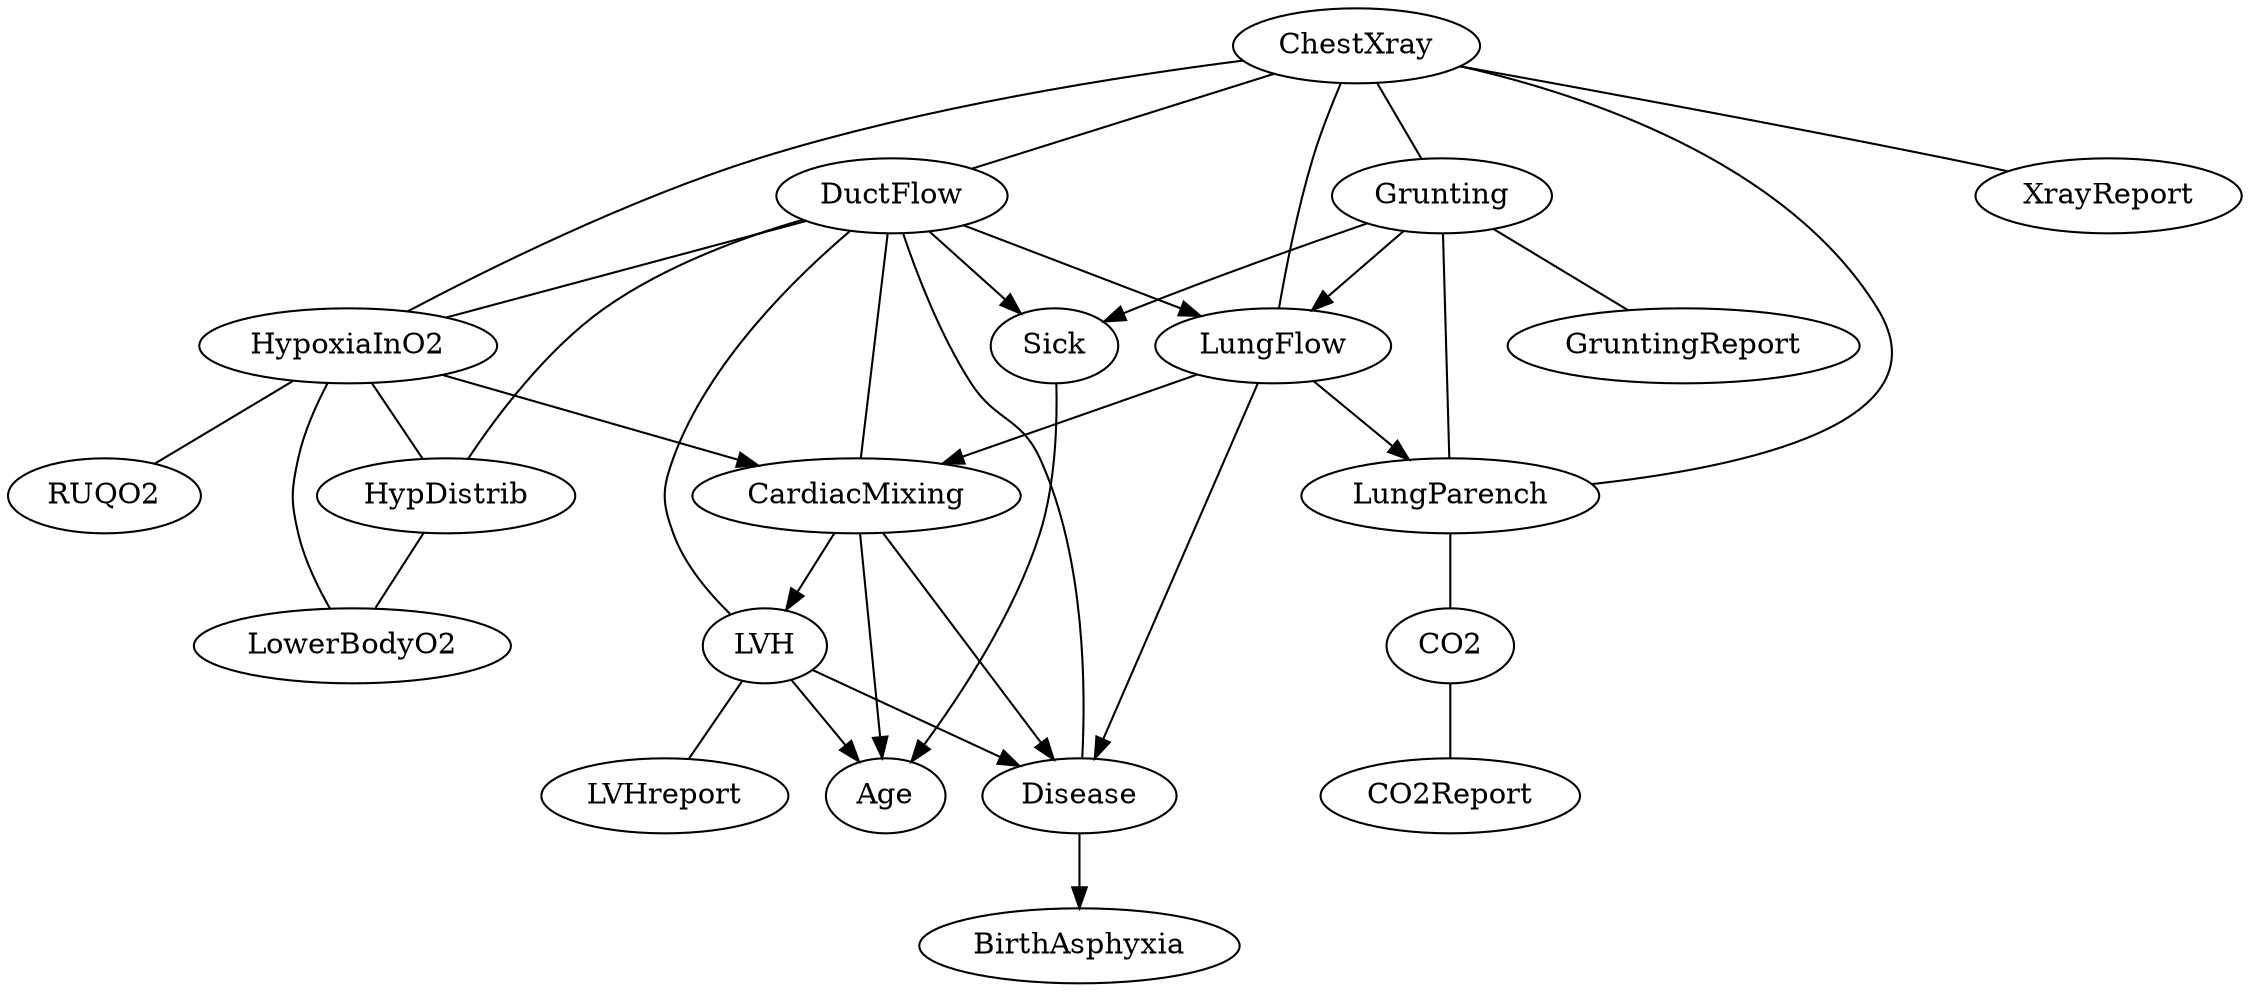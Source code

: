 digraph G {
    "DuctFlow" -> "LungFlow";
    "LungFlow" -> "CardiacMixing";
    "HypoxiaInO2" -> "CardiacMixing";
    "DuctFlow" -> "Sick";
    "Sick" -> "Age";
    "Grunting" -> "LungFlow";
    "LungFlow" -> "LungParench";
    "Disease" -> "BirthAsphyxia";
    "LungFlow" -> "Disease";
    "LVH" -> "Age";
    "CardiacMixing" -> "Disease";
    "CardiacMixing" -> "LVH";
    "LVH" -> "Disease";
    "Grunting" -> "Sick";
    "CardiacMixing" -> "Age";
    "DuctFlow" -> "CardiacMixing" [dir = none];
    "HypoxiaInO2" -> "HypDistrib" [dir = none];
    "CO2" -> "CO2Report" [dir = none];
    "HypoxiaInO2" -> "LowerBodyO2" [dir = none];
    "ChestXray" -> "HypoxiaInO2" [dir = none];
    "DuctFlow" -> "Disease" [dir = none];
    "LungParench" -> "CO2" [dir = none];
    "LVH" -> "LVHreport" [dir = none];
    "HypoxiaInO2" -> "RUQO2" [dir = none];
    "DuctFlow" -> "LVH" [dir = none];
    "HypDistrib" -> "LowerBodyO2" [dir = none];
    "ChestXray" -> "Grunting" [dir = none];
    "ChestXray" -> "XrayReport" [dir = none];
    "ChestXray" -> "DuctFlow" [dir = none];
    "Grunting" -> "LungParench" [dir = none];
    "DuctFlow" -> "HypoxiaInO2" [dir = none];
    "Grunting" -> "GruntingReport" [dir = none];
    "DuctFlow" -> "HypDistrib" [dir = none];
    "ChestXray" -> "LungFlow" [dir = none];
    "ChestXray" -> "LungParench" [dir = none];
}
